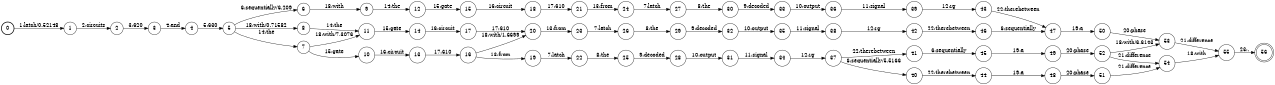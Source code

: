 digraph FST {
rankdir = LR;
size = "8.5,11";
label = "";
center = 1;
orientation = Portrait;
ranksep = "0.4";
nodesep = "0.25";
0 [label = "0", shape = circle, style = bold, fontsize = 14]
	0 -> 1 [label = "1:latch/0.52148", fontsize = 14];
1 [label = "1", shape = circle, style = solid, fontsize = 14]
	1 -> 2 [label = "2:circuits", fontsize = 14];
2 [label = "2", shape = circle, style = solid, fontsize = 14]
	2 -> 3 [label = "3:620", fontsize = 14];
3 [label = "3", shape = circle, style = solid, fontsize = 14]
	3 -> 4 [label = "4:and", fontsize = 14];
4 [label = "4", shape = circle, style = solid, fontsize = 14]
	4 -> 5 [label = "5:630", fontsize = 14];
5 [label = "5", shape = circle, style = solid, fontsize = 14]
	5 -> 6 [label = "6:sequentially/6.209", fontsize = 14];
	5 -> 7 [label = "14:the", fontsize = 14];
	5 -> 8 [label = "18:with/0.71582", fontsize = 14];
6 [label = "6", shape = circle, style = solid, fontsize = 14]
	6 -> 9 [label = "18:with", fontsize = 14];
7 [label = "7", shape = circle, style = solid, fontsize = 14]
	7 -> 10 [label = "15:gate", fontsize = 14];
	7 -> 11 [label = "18:with/7.3076", fontsize = 14];
8 [label = "8", shape = circle, style = solid, fontsize = 14]
	8 -> 11 [label = "14:the", fontsize = 14];
9 [label = "9", shape = circle, style = solid, fontsize = 14]
	9 -> 12 [label = "14:the", fontsize = 14];
10 [label = "10", shape = circle, style = solid, fontsize = 14]
	10 -> 13 [label = "16:circuit", fontsize = 14];
11 [label = "11", shape = circle, style = solid, fontsize = 14]
	11 -> 14 [label = "15:gate", fontsize = 14];
12 [label = "12", shape = circle, style = solid, fontsize = 14]
	12 -> 15 [label = "15:gate", fontsize = 14];
13 [label = "13", shape = circle, style = solid, fontsize = 14]
	13 -> 16 [label = "17:610", fontsize = 14];
14 [label = "14", shape = circle, style = solid, fontsize = 14]
	14 -> 17 [label = "16:circuit", fontsize = 14];
15 [label = "15", shape = circle, style = solid, fontsize = 14]
	15 -> 18 [label = "16:circuit", fontsize = 14];
16 [label = "16", shape = circle, style = solid, fontsize = 14]
	16 -> 19 [label = "13:from", fontsize = 14];
	16 -> 20 [label = "18:with/1.6699", fontsize = 14];
17 [label = "17", shape = circle, style = solid, fontsize = 14]
	17 -> 20 [label = "17:610", fontsize = 14];
18 [label = "18", shape = circle, style = solid, fontsize = 14]
	18 -> 21 [label = "17:610", fontsize = 14];
19 [label = "19", shape = circle, style = solid, fontsize = 14]
	19 -> 22 [label = "7:latch", fontsize = 14];
20 [label = "20", shape = circle, style = solid, fontsize = 14]
	20 -> 23 [label = "13:from", fontsize = 14];
21 [label = "21", shape = circle, style = solid, fontsize = 14]
	21 -> 24 [label = "13:from", fontsize = 14];
22 [label = "22", shape = circle, style = solid, fontsize = 14]
	22 -> 25 [label = "8:the", fontsize = 14];
23 [label = "23", shape = circle, style = solid, fontsize = 14]
	23 -> 26 [label = "7:latch", fontsize = 14];
24 [label = "24", shape = circle, style = solid, fontsize = 14]
	24 -> 27 [label = "7:latch", fontsize = 14];
25 [label = "25", shape = circle, style = solid, fontsize = 14]
	25 -> 28 [label = "9:decoded", fontsize = 14];
26 [label = "26", shape = circle, style = solid, fontsize = 14]
	26 -> 29 [label = "8:the", fontsize = 14];
27 [label = "27", shape = circle, style = solid, fontsize = 14]
	27 -> 30 [label = "8:the", fontsize = 14];
28 [label = "28", shape = circle, style = solid, fontsize = 14]
	28 -> 31 [label = "10:output", fontsize = 14];
29 [label = "29", shape = circle, style = solid, fontsize = 14]
	29 -> 32 [label = "9:decoded", fontsize = 14];
30 [label = "30", shape = circle, style = solid, fontsize = 14]
	30 -> 33 [label = "9:decoded", fontsize = 14];
31 [label = "31", shape = circle, style = solid, fontsize = 14]
	31 -> 34 [label = "11:signal", fontsize = 14];
32 [label = "32", shape = circle, style = solid, fontsize = 14]
	32 -> 35 [label = "10:output", fontsize = 14];
33 [label = "33", shape = circle, style = solid, fontsize = 14]
	33 -> 36 [label = "10:output", fontsize = 14];
34 [label = "34", shape = circle, style = solid, fontsize = 14]
	34 -> 37 [label = "12:rg", fontsize = 14];
35 [label = "35", shape = circle, style = solid, fontsize = 14]
	35 -> 38 [label = "11:signal", fontsize = 14];
36 [label = "36", shape = circle, style = solid, fontsize = 14]
	36 -> 39 [label = "11:signal", fontsize = 14];
37 [label = "37", shape = circle, style = solid, fontsize = 14]
	37 -> 40 [label = "6:sequentially/5.5166", fontsize = 14];
	37 -> 41 [label = "22:therebetween", fontsize = 14];
38 [label = "38", shape = circle, style = solid, fontsize = 14]
	38 -> 42 [label = "12:rg", fontsize = 14];
39 [label = "39", shape = circle, style = solid, fontsize = 14]
	39 -> 43 [label = "12:rg", fontsize = 14];
40 [label = "40", shape = circle, style = solid, fontsize = 14]
	40 -> 44 [label = "22:therebetween", fontsize = 14];
41 [label = "41", shape = circle, style = solid, fontsize = 14]
	41 -> 45 [label = "6:sequentially", fontsize = 14];
42 [label = "42", shape = circle, style = solid, fontsize = 14]
	42 -> 46 [label = "22:therebetween", fontsize = 14];
43 [label = "43", shape = circle, style = solid, fontsize = 14]
	43 -> 47 [label = "22:therebetween", fontsize = 14];
44 [label = "44", shape = circle, style = solid, fontsize = 14]
	44 -> 48 [label = "19:a", fontsize = 14];
45 [label = "45", shape = circle, style = solid, fontsize = 14]
	45 -> 49 [label = "19:a", fontsize = 14];
46 [label = "46", shape = circle, style = solid, fontsize = 14]
	46 -> 47 [label = "6:sequentially", fontsize = 14];
47 [label = "47", shape = circle, style = solid, fontsize = 14]
	47 -> 50 [label = "19:a", fontsize = 14];
48 [label = "48", shape = circle, style = solid, fontsize = 14]
	48 -> 51 [label = "20:phase", fontsize = 14];
49 [label = "49", shape = circle, style = solid, fontsize = 14]
	49 -> 52 [label = "20:phase", fontsize = 14];
50 [label = "50", shape = circle, style = solid, fontsize = 14]
	50 -> 53 [label = "20:phase", fontsize = 14];
51 [label = "51", shape = circle, style = solid, fontsize = 14]
	51 -> 54 [label = "21:difference", fontsize = 14];
52 [label = "52", shape = circle, style = solid, fontsize = 14]
	52 -> 53 [label = "18:with/6.6143", fontsize = 14];
	52 -> 54 [label = "21:difference", fontsize = 14];
53 [label = "53", shape = circle, style = solid, fontsize = 14]
	53 -> 55 [label = "21:difference", fontsize = 14];
54 [label = "54", shape = circle, style = solid, fontsize = 14]
	54 -> 55 [label = "18:with", fontsize = 14];
55 [label = "55", shape = circle, style = solid, fontsize = 14]
	55 -> 56 [label = "23:.", fontsize = 14];
56 [label = "56", shape = doublecircle, style = solid, fontsize = 14]
}
